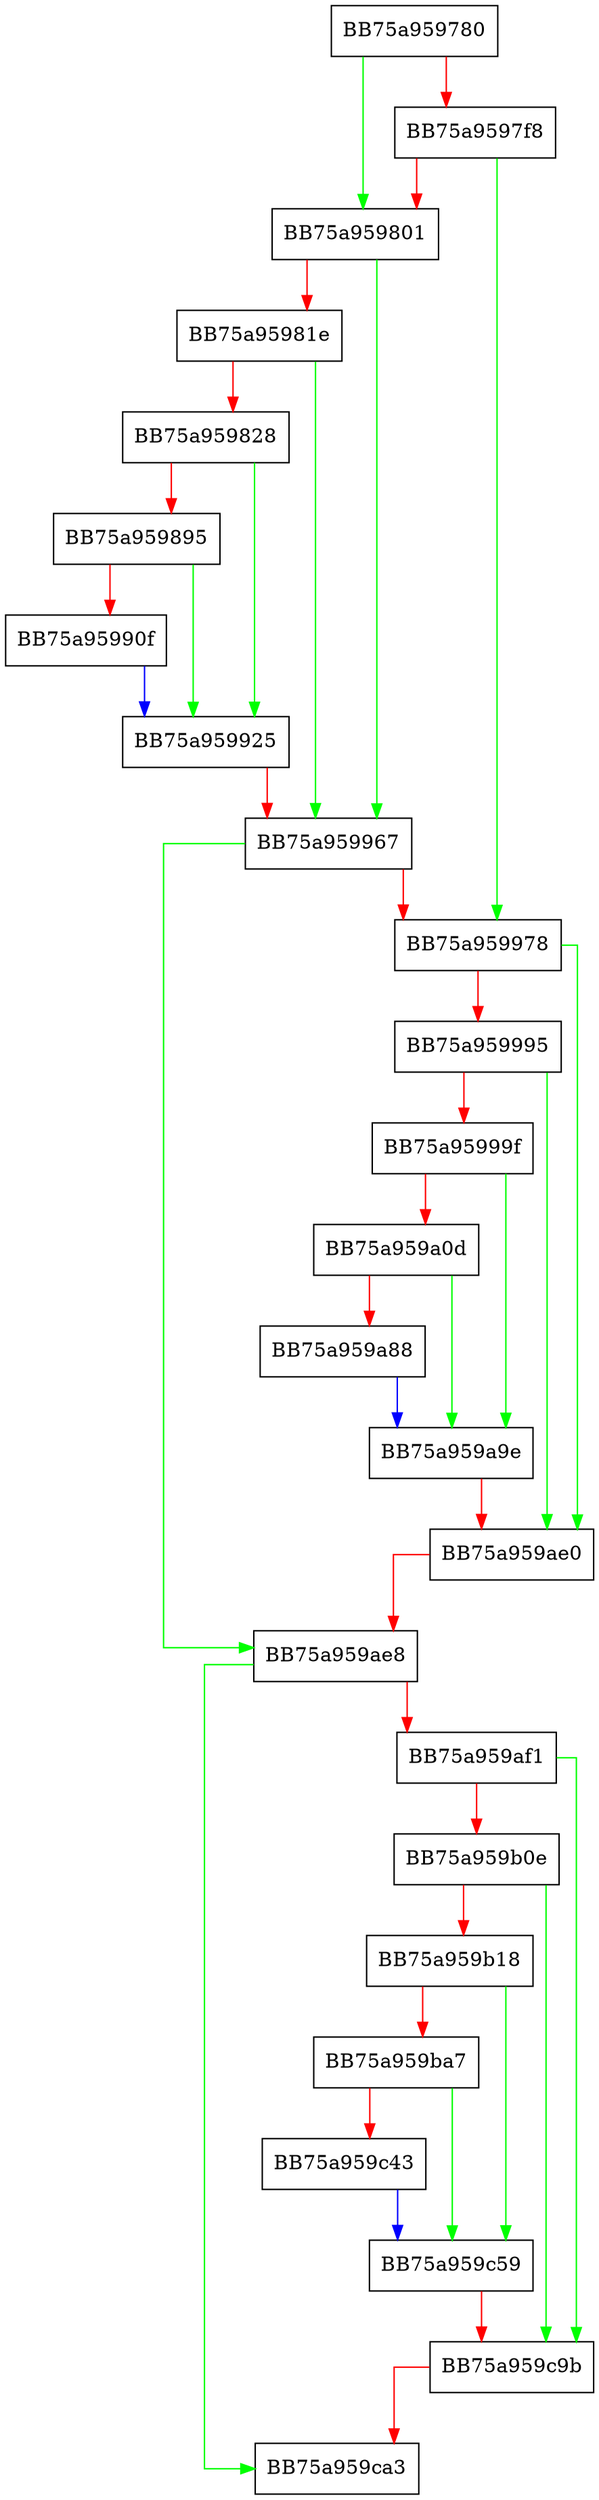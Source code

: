 digraph _print_config_params {
  node [shape="box"];
  graph [splines=ortho];
  BB75a959780 -> BB75a959801 [color="green"];
  BB75a959780 -> BB75a9597f8 [color="red"];
  BB75a9597f8 -> BB75a959978 [color="green"];
  BB75a9597f8 -> BB75a959801 [color="red"];
  BB75a959801 -> BB75a959967 [color="green"];
  BB75a959801 -> BB75a95981e [color="red"];
  BB75a95981e -> BB75a959967 [color="green"];
  BB75a95981e -> BB75a959828 [color="red"];
  BB75a959828 -> BB75a959925 [color="green"];
  BB75a959828 -> BB75a959895 [color="red"];
  BB75a959895 -> BB75a959925 [color="green"];
  BB75a959895 -> BB75a95990f [color="red"];
  BB75a95990f -> BB75a959925 [color="blue"];
  BB75a959925 -> BB75a959967 [color="red"];
  BB75a959967 -> BB75a959ae8 [color="green"];
  BB75a959967 -> BB75a959978 [color="red"];
  BB75a959978 -> BB75a959ae0 [color="green"];
  BB75a959978 -> BB75a959995 [color="red"];
  BB75a959995 -> BB75a959ae0 [color="green"];
  BB75a959995 -> BB75a95999f [color="red"];
  BB75a95999f -> BB75a959a9e [color="green"];
  BB75a95999f -> BB75a959a0d [color="red"];
  BB75a959a0d -> BB75a959a9e [color="green"];
  BB75a959a0d -> BB75a959a88 [color="red"];
  BB75a959a88 -> BB75a959a9e [color="blue"];
  BB75a959a9e -> BB75a959ae0 [color="red"];
  BB75a959ae0 -> BB75a959ae8 [color="red"];
  BB75a959ae8 -> BB75a959ca3 [color="green"];
  BB75a959ae8 -> BB75a959af1 [color="red"];
  BB75a959af1 -> BB75a959c9b [color="green"];
  BB75a959af1 -> BB75a959b0e [color="red"];
  BB75a959b0e -> BB75a959c9b [color="green"];
  BB75a959b0e -> BB75a959b18 [color="red"];
  BB75a959b18 -> BB75a959c59 [color="green"];
  BB75a959b18 -> BB75a959ba7 [color="red"];
  BB75a959ba7 -> BB75a959c59 [color="green"];
  BB75a959ba7 -> BB75a959c43 [color="red"];
  BB75a959c43 -> BB75a959c59 [color="blue"];
  BB75a959c59 -> BB75a959c9b [color="red"];
  BB75a959c9b -> BB75a959ca3 [color="red"];
}